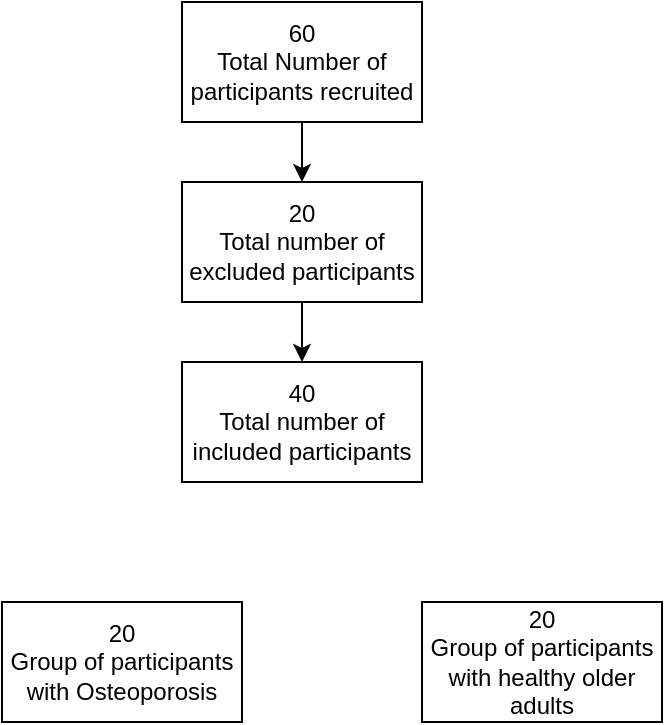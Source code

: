 <mxfile version="20.2.1" type="github">
  <diagram id="0cu_SJoZnBy_3Su1YbZQ" name="Page-1">
    <mxGraphModel dx="868" dy="1582" grid="1" gridSize="10" guides="1" tooltips="1" connect="1" arrows="1" fold="1" page="1" pageScale="1" pageWidth="850" pageHeight="1100" math="0" shadow="0">
      <root>
        <mxCell id="0" />
        <mxCell id="1" parent="0" />
        <mxCell id="Qf1WDNYy3VTvzd_KDpJm-3" value="60&lt;br&gt;Total Number of participants recruited" style="rounded=0;whiteSpace=wrap;html=1;" vertex="1" parent="1">
          <mxGeometry x="310" y="-150" width="120" height="60" as="geometry" />
        </mxCell>
        <mxCell id="Qf1WDNYy3VTvzd_KDpJm-4" value="20&lt;br&gt;Total number of excluded participants" style="rounded=0;whiteSpace=wrap;html=1;" vertex="1" parent="1">
          <mxGeometry x="310" y="-60" width="120" height="60" as="geometry" />
        </mxCell>
        <mxCell id="Qf1WDNYy3VTvzd_KDpJm-5" value="40&lt;br&gt;Total number of included participants" style="rounded=0;whiteSpace=wrap;html=1;" vertex="1" parent="1">
          <mxGeometry x="310" y="30" width="120" height="60" as="geometry" />
        </mxCell>
        <mxCell id="Qf1WDNYy3VTvzd_KDpJm-6" value="20&lt;br&gt;Group of participants with Osteoporosis" style="rounded=0;whiteSpace=wrap;html=1;" vertex="1" parent="1">
          <mxGeometry x="220" y="150" width="120" height="60" as="geometry" />
        </mxCell>
        <mxCell id="Qf1WDNYy3VTvzd_KDpJm-8" value="20&lt;br&gt;Group of participants with healthy older adults" style="rounded=0;whiteSpace=wrap;html=1;" vertex="1" parent="1">
          <mxGeometry x="430" y="150" width="120" height="60" as="geometry" />
        </mxCell>
        <mxCell id="Qf1WDNYy3VTvzd_KDpJm-9" value="" style="endArrow=classic;html=1;rounded=0;exitX=0.5;exitY=1;exitDx=0;exitDy=0;" edge="1" parent="1" source="Qf1WDNYy3VTvzd_KDpJm-3">
          <mxGeometry relative="1" as="geometry">
            <mxPoint x="370" y="-20" as="sourcePoint" />
            <mxPoint x="370" y="-60" as="targetPoint" />
          </mxGeometry>
        </mxCell>
        <mxCell id="Qf1WDNYy3VTvzd_KDpJm-12" value="" style="endArrow=classic;html=1;rounded=0;entryX=0.5;entryY=0;entryDx=0;entryDy=0;exitX=0.5;exitY=1;exitDx=0;exitDy=0;" edge="1" parent="1" source="Qf1WDNYy3VTvzd_KDpJm-4" target="Qf1WDNYy3VTvzd_KDpJm-5">
          <mxGeometry relative="1" as="geometry">
            <mxPoint x="370" y="10" as="sourcePoint" />
            <mxPoint x="370" y="-60" as="targetPoint" />
          </mxGeometry>
        </mxCell>
      </root>
    </mxGraphModel>
  </diagram>
</mxfile>
